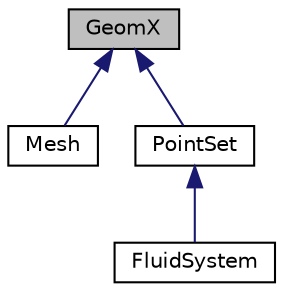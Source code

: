 digraph "GeomX"
{
  edge [fontname="Helvetica",fontsize="10",labelfontname="Helvetica",labelfontsize="10"];
  node [fontname="Helvetica",fontsize="10",shape=record];
  Node1 [label="GeomX",height=0.2,width=0.4,color="black", fillcolor="grey75", style="filled", fontcolor="black"];
  Node1 -> Node2 [dir="back",color="midnightblue",fontsize="10",style="solid",fontname="Helvetica"];
  Node2 [label="Mesh",height=0.2,width=0.4,color="black", fillcolor="white", style="filled",URL="$class_mesh.html"];
  Node1 -> Node3 [dir="back",color="midnightblue",fontsize="10",style="solid",fontname="Helvetica"];
  Node3 [label="PointSet",height=0.2,width=0.4,color="black", fillcolor="white", style="filled",URL="$class_point_set.html"];
  Node3 -> Node4 [dir="back",color="midnightblue",fontsize="10",style="solid",fontname="Helvetica"];
  Node4 [label="FluidSystem",height=0.2,width=0.4,color="black", fillcolor="white", style="filled",URL="$class_fluid_system.html"];
}
